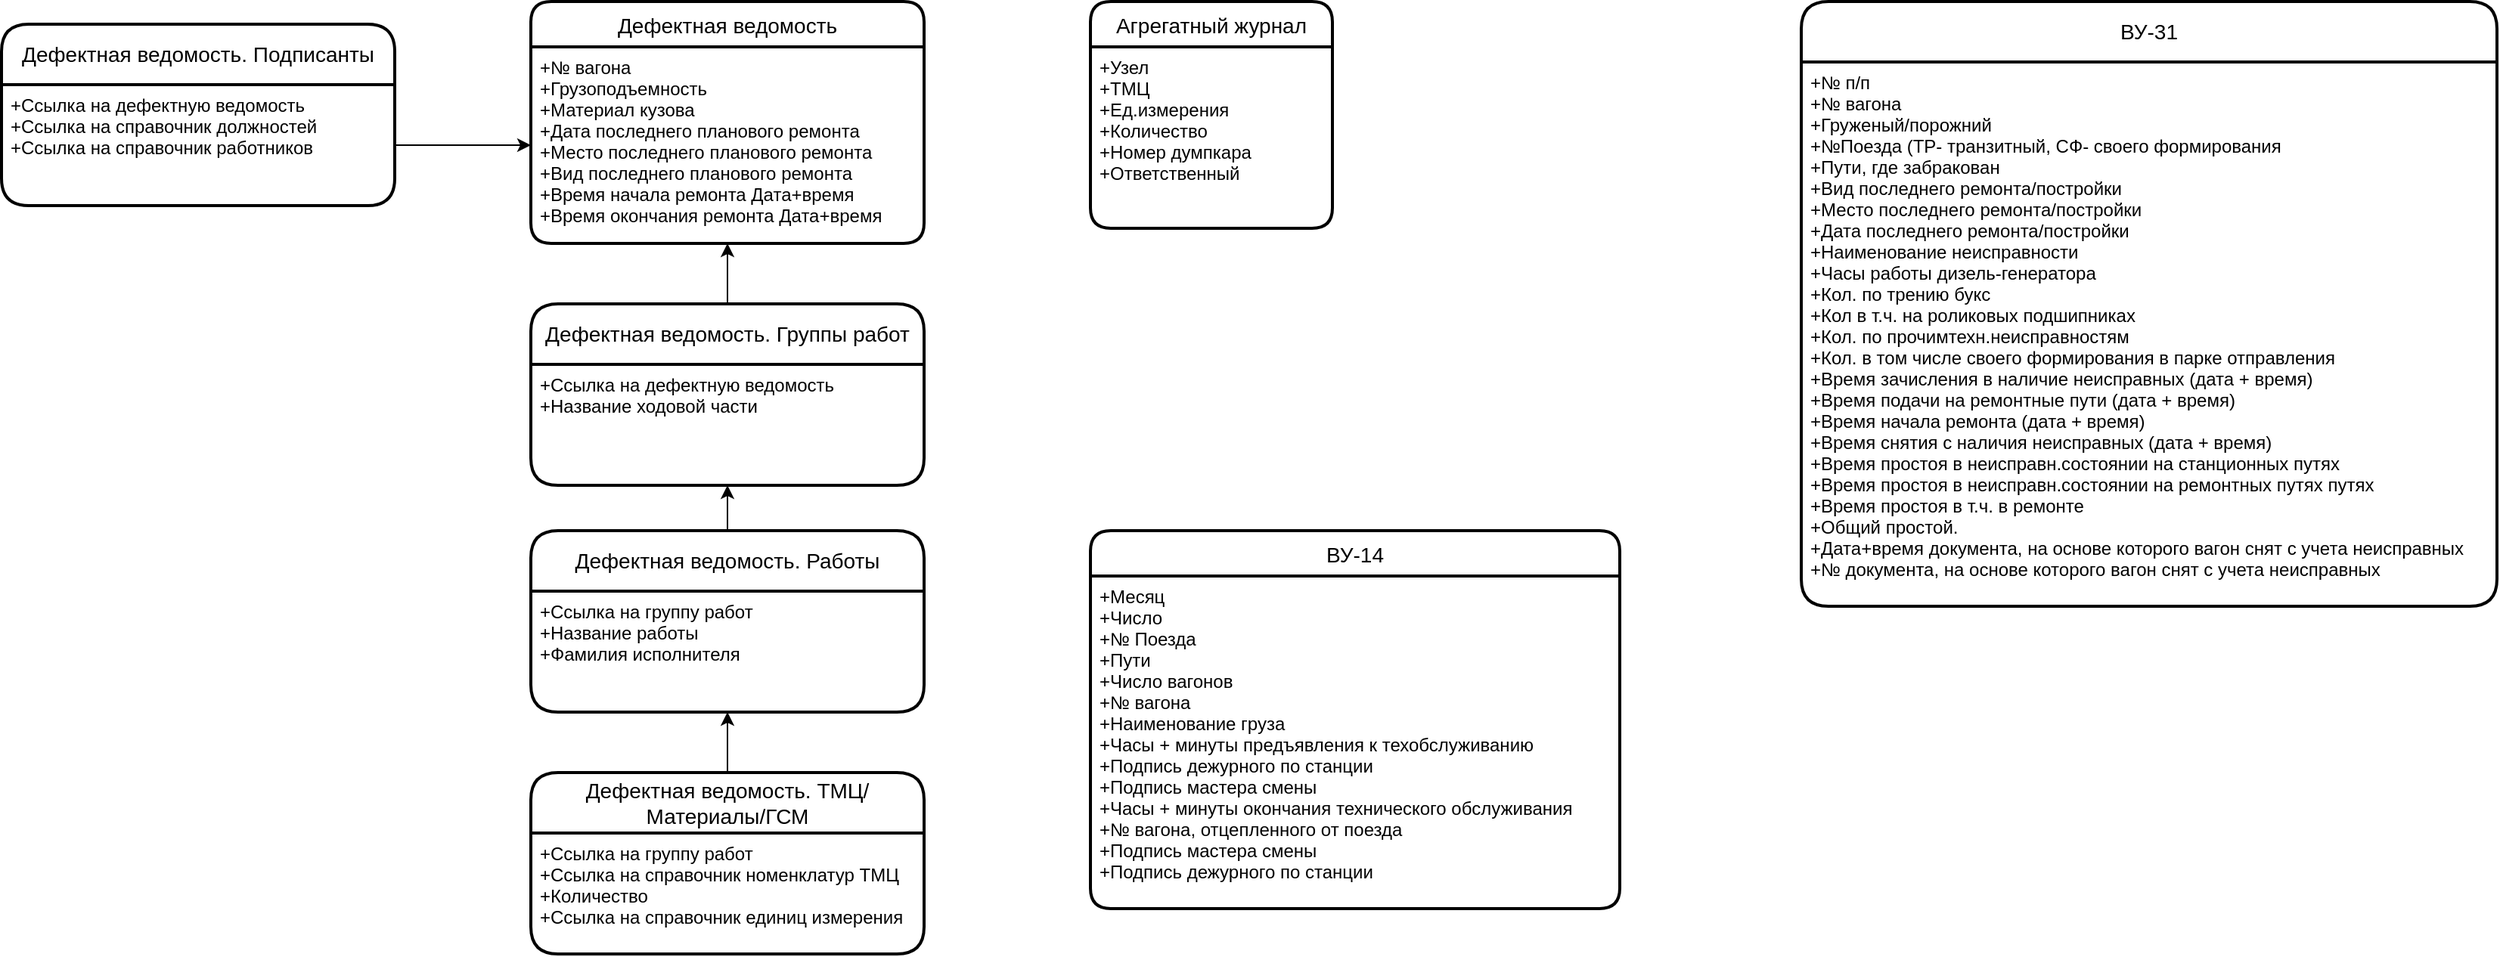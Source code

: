 <mxfile version="20.2.3" type="github">
  <diagram id="xZS1iqDsfLLNsFTqZSFf" name="Страница 1">
    <mxGraphModel dx="2500" dy="867" grid="1" gridSize="10" guides="1" tooltips="1" connect="1" arrows="1" fold="1" page="1" pageScale="1" pageWidth="827" pageHeight="1169" math="0" shadow="0">
      <root>
        <mxCell id="0" />
        <mxCell id="1" parent="0" />
        <mxCell id="mITxjE_Xkw7kHsZkBcQx-1" value="Агрегатный журнал" style="swimlane;childLayout=stackLayout;horizontal=1;startSize=30;horizontalStack=0;rounded=1;fontSize=14;fontStyle=0;strokeWidth=2;resizeParent=0;resizeLast=1;shadow=0;dashed=0;align=center;" vertex="1" parent="1">
          <mxGeometry x="540" y="80" width="160" height="150" as="geometry" />
        </mxCell>
        <mxCell id="mITxjE_Xkw7kHsZkBcQx-2" value="+Узел&#xa;+ТМЦ&#xa;+Ед.измерения&#xa;+Количество&#xa;+Номер думпкара&#xa;+Ответственный&#xa;" style="align=left;strokeColor=none;fillColor=none;spacingLeft=4;fontSize=12;verticalAlign=top;resizable=0;rotatable=0;part=1;" vertex="1" parent="mITxjE_Xkw7kHsZkBcQx-1">
          <mxGeometry y="30" width="160" height="120" as="geometry" />
        </mxCell>
        <mxCell id="mITxjE_Xkw7kHsZkBcQx-3" value="ВУ-14" style="swimlane;childLayout=stackLayout;horizontal=1;startSize=30;horizontalStack=0;rounded=1;fontSize=14;fontStyle=0;strokeWidth=2;resizeParent=0;resizeLast=1;shadow=0;dashed=0;align=center;" vertex="1" parent="1">
          <mxGeometry x="540" y="430" width="350" height="250" as="geometry" />
        </mxCell>
        <mxCell id="mITxjE_Xkw7kHsZkBcQx-4" value="+Месяц&#xa;+Число&#xa;+№ Поезда&#xa;+Пути&#xa;+Число вагонов&#xa;+№ вагона&#xa;+Наименование груза&#xa;+Часы + минуты предъявления к техобслуживанию&#xa;+Подпись дежурного по станции&#xa;+Подпись мастера смены&#xa;+Часы + минуты окончания технического обслуживания&#xa;+№ вагона, отцепленного от поезда&#xa;+Подпись мастера смены&#xa;+Подпись дежурного по станции&#xa;" style="align=left;strokeColor=none;fillColor=none;spacingLeft=4;fontSize=12;verticalAlign=top;resizable=0;rotatable=0;part=1;" vertex="1" parent="mITxjE_Xkw7kHsZkBcQx-3">
          <mxGeometry y="30" width="350" height="220" as="geometry" />
        </mxCell>
        <mxCell id="mITxjE_Xkw7kHsZkBcQx-5" value="Дефектная ведомость" style="swimlane;childLayout=stackLayout;horizontal=1;startSize=30;horizontalStack=0;rounded=1;fontSize=14;fontStyle=0;strokeWidth=2;resizeParent=0;resizeLast=1;shadow=0;dashed=0;align=center;" vertex="1" parent="1">
          <mxGeometry x="170" y="80" width="260" height="160" as="geometry" />
        </mxCell>
        <mxCell id="mITxjE_Xkw7kHsZkBcQx-6" value="+№ вагона&#xa;+Грузоподъемность&#xa;+Материал кузова&#xa;+Дата последнего планового ремонта&#xa;+Место последнего планового ремонта&#xa;+Вид последнего планового ремонта&#xa;+Время начала ремонта Дата+время&#xa;+Время окончания ремонта Дата+время&#xa;" style="align=left;strokeColor=none;fillColor=none;spacingLeft=4;fontSize=12;verticalAlign=top;resizable=0;rotatable=0;part=1;" vertex="1" parent="mITxjE_Xkw7kHsZkBcQx-5">
          <mxGeometry y="30" width="260" height="130" as="geometry" />
        </mxCell>
        <mxCell id="mITxjE_Xkw7kHsZkBcQx-9" style="edgeStyle=orthogonalEdgeStyle;rounded=0;orthogonalLoop=1;jettySize=auto;html=1;entryX=0.5;entryY=1;entryDx=0;entryDy=0;" edge="1" parent="1" source="mITxjE_Xkw7kHsZkBcQx-7" target="mITxjE_Xkw7kHsZkBcQx-6">
          <mxGeometry relative="1" as="geometry" />
        </mxCell>
        <mxCell id="mITxjE_Xkw7kHsZkBcQx-7" value="Дефектная ведомость. Группы работ" style="swimlane;childLayout=stackLayout;horizontal=1;startSize=40;horizontalStack=0;rounded=1;fontSize=14;fontStyle=0;strokeWidth=2;resizeParent=0;resizeLast=1;shadow=0;dashed=0;align=center;whiteSpace=wrap;" vertex="1" parent="1">
          <mxGeometry x="170" y="280" width="260" height="120" as="geometry" />
        </mxCell>
        <mxCell id="mITxjE_Xkw7kHsZkBcQx-8" value="+Ссылка на дефектную ведомость&#xa;+Название ходовой части" style="align=left;strokeColor=none;fillColor=none;spacingLeft=4;fontSize=12;verticalAlign=top;resizable=0;rotatable=0;part=1;" vertex="1" parent="mITxjE_Xkw7kHsZkBcQx-7">
          <mxGeometry y="40" width="260" height="80" as="geometry" />
        </mxCell>
        <mxCell id="mITxjE_Xkw7kHsZkBcQx-12" style="edgeStyle=orthogonalEdgeStyle;rounded=0;orthogonalLoop=1;jettySize=auto;html=1;entryX=0.5;entryY=1;entryDx=0;entryDy=0;" edge="1" parent="1" source="mITxjE_Xkw7kHsZkBcQx-10" target="mITxjE_Xkw7kHsZkBcQx-8">
          <mxGeometry relative="1" as="geometry" />
        </mxCell>
        <mxCell id="mITxjE_Xkw7kHsZkBcQx-10" value="Дефектная ведомость. Работы" style="swimlane;childLayout=stackLayout;horizontal=1;startSize=40;horizontalStack=0;rounded=1;fontSize=14;fontStyle=0;strokeWidth=2;resizeParent=0;resizeLast=1;shadow=0;dashed=0;align=center;whiteSpace=wrap;" vertex="1" parent="1">
          <mxGeometry x="170" y="430" width="260" height="120" as="geometry" />
        </mxCell>
        <mxCell id="mITxjE_Xkw7kHsZkBcQx-11" value="+Ссылка на группу работ&#xa;+Название работы&#xa;+Фамилия исполнителя&#xa;" style="align=left;strokeColor=none;fillColor=none;spacingLeft=4;fontSize=12;verticalAlign=top;resizable=0;rotatable=0;part=1;" vertex="1" parent="mITxjE_Xkw7kHsZkBcQx-10">
          <mxGeometry y="40" width="260" height="80" as="geometry" />
        </mxCell>
        <mxCell id="mITxjE_Xkw7kHsZkBcQx-15" style="edgeStyle=orthogonalEdgeStyle;rounded=0;orthogonalLoop=1;jettySize=auto;html=1;entryX=0.5;entryY=1;entryDx=0;entryDy=0;" edge="1" parent="1" source="mITxjE_Xkw7kHsZkBcQx-13" target="mITxjE_Xkw7kHsZkBcQx-11">
          <mxGeometry relative="1" as="geometry" />
        </mxCell>
        <mxCell id="mITxjE_Xkw7kHsZkBcQx-13" value="Дефектная ведомость. ТМЦ/Материалы/ГСМ" style="swimlane;childLayout=stackLayout;horizontal=1;startSize=40;horizontalStack=0;rounded=1;fontSize=14;fontStyle=0;strokeWidth=2;resizeParent=0;resizeLast=1;shadow=0;dashed=0;align=center;whiteSpace=wrap;" vertex="1" parent="1">
          <mxGeometry x="170" y="590" width="260" height="120" as="geometry" />
        </mxCell>
        <mxCell id="mITxjE_Xkw7kHsZkBcQx-14" value="+Ссылка на группу работ&#xa;+Ссылка на справочник номенклатур ТМЦ&#xa;+Количество&#xa;+Ссылка на справочник единиц измерения&#xa;" style="align=left;strokeColor=none;fillColor=none;spacingLeft=4;fontSize=12;verticalAlign=top;resizable=0;rotatable=0;part=1;" vertex="1" parent="mITxjE_Xkw7kHsZkBcQx-13">
          <mxGeometry y="40" width="260" height="80" as="geometry" />
        </mxCell>
        <mxCell id="mITxjE_Xkw7kHsZkBcQx-16" value="Дефектная ведомость. Подписанты" style="swimlane;childLayout=stackLayout;horizontal=1;startSize=40;horizontalStack=0;rounded=1;fontSize=14;fontStyle=0;strokeWidth=2;resizeParent=0;resizeLast=1;shadow=0;dashed=0;align=center;whiteSpace=wrap;" vertex="1" parent="1">
          <mxGeometry x="-180" y="95" width="260" height="120" as="geometry" />
        </mxCell>
        <mxCell id="mITxjE_Xkw7kHsZkBcQx-17" value="+Ссылка на дефектную ведомость&#xa;+Ссылка на справочник должностей&#xa;+Ссылка на справочник работников&#xa;" style="align=left;strokeColor=none;fillColor=none;spacingLeft=4;fontSize=12;verticalAlign=top;resizable=0;rotatable=0;part=1;" vertex="1" parent="mITxjE_Xkw7kHsZkBcQx-16">
          <mxGeometry y="40" width="260" height="80" as="geometry" />
        </mxCell>
        <mxCell id="mITxjE_Xkw7kHsZkBcQx-19" style="edgeStyle=orthogonalEdgeStyle;rounded=0;orthogonalLoop=1;jettySize=auto;html=1;exitX=1;exitY=0.5;exitDx=0;exitDy=0;" edge="1" parent="1" source="mITxjE_Xkw7kHsZkBcQx-17" target="mITxjE_Xkw7kHsZkBcQx-6">
          <mxGeometry relative="1" as="geometry" />
        </mxCell>
        <mxCell id="mITxjE_Xkw7kHsZkBcQx-20" value="ВУ-31" style="swimlane;childLayout=stackLayout;horizontal=1;startSize=40;horizontalStack=0;rounded=1;fontSize=14;fontStyle=0;strokeWidth=2;resizeParent=0;resizeLast=1;shadow=0;dashed=0;align=center;whiteSpace=wrap;" vertex="1" parent="1">
          <mxGeometry x="1010" y="80" width="460" height="400" as="geometry" />
        </mxCell>
        <mxCell id="mITxjE_Xkw7kHsZkBcQx-21" value="+№ п/п&#xa;+№ вагона&#xa;+Груженый/порожний&#xa;+№Поезда (ТР- транзитный, СФ- своего формирования&#xa;+Пути, где забракован&#xa;+Вид последнего ремонта/постройки&#xa;+Место последнего ремонта/постройки&#xa;+Дата последнего ремонта/постройки&#xa;+Наименование неисправности&#xa;+Часы работы дизель-генератора&#xa;+Кол. по трению букс&#xa;+Кол в т.ч. на роликовых подшипниках&#xa;+Кол. по прочимтехн.неисправностям&#xa;+Кол. в том числе своего формирования в парке отправления&#xa;+Время зачисления в наличие неисправных (дата + время)&#xa;+Время подачи на ремонтные пути (дата + время)&#xa;+Время начала ремонта (дата + время)&#xa;+Время снятия с наличия неисправных (дата + время)&#xa;+Время простоя в неисправн.состоянии на станционных путях&#xa;+Время простоя в неисправн.состоянии на ремонтных путях путях&#xa;+Время простоя в т.ч. в ремонте&#xa;+Общий простой.&#xa;+Дата+время документа, на основе которого вагон снят с учета неисправных&#xa;+№ документа, на основе которого вагон снят с учета неисправных&#xa;" style="align=left;strokeColor=none;fillColor=none;spacingLeft=4;fontSize=12;verticalAlign=top;resizable=0;rotatable=0;part=1;" vertex="1" parent="mITxjE_Xkw7kHsZkBcQx-20">
          <mxGeometry y="40" width="460" height="360" as="geometry" />
        </mxCell>
      </root>
    </mxGraphModel>
  </diagram>
</mxfile>
